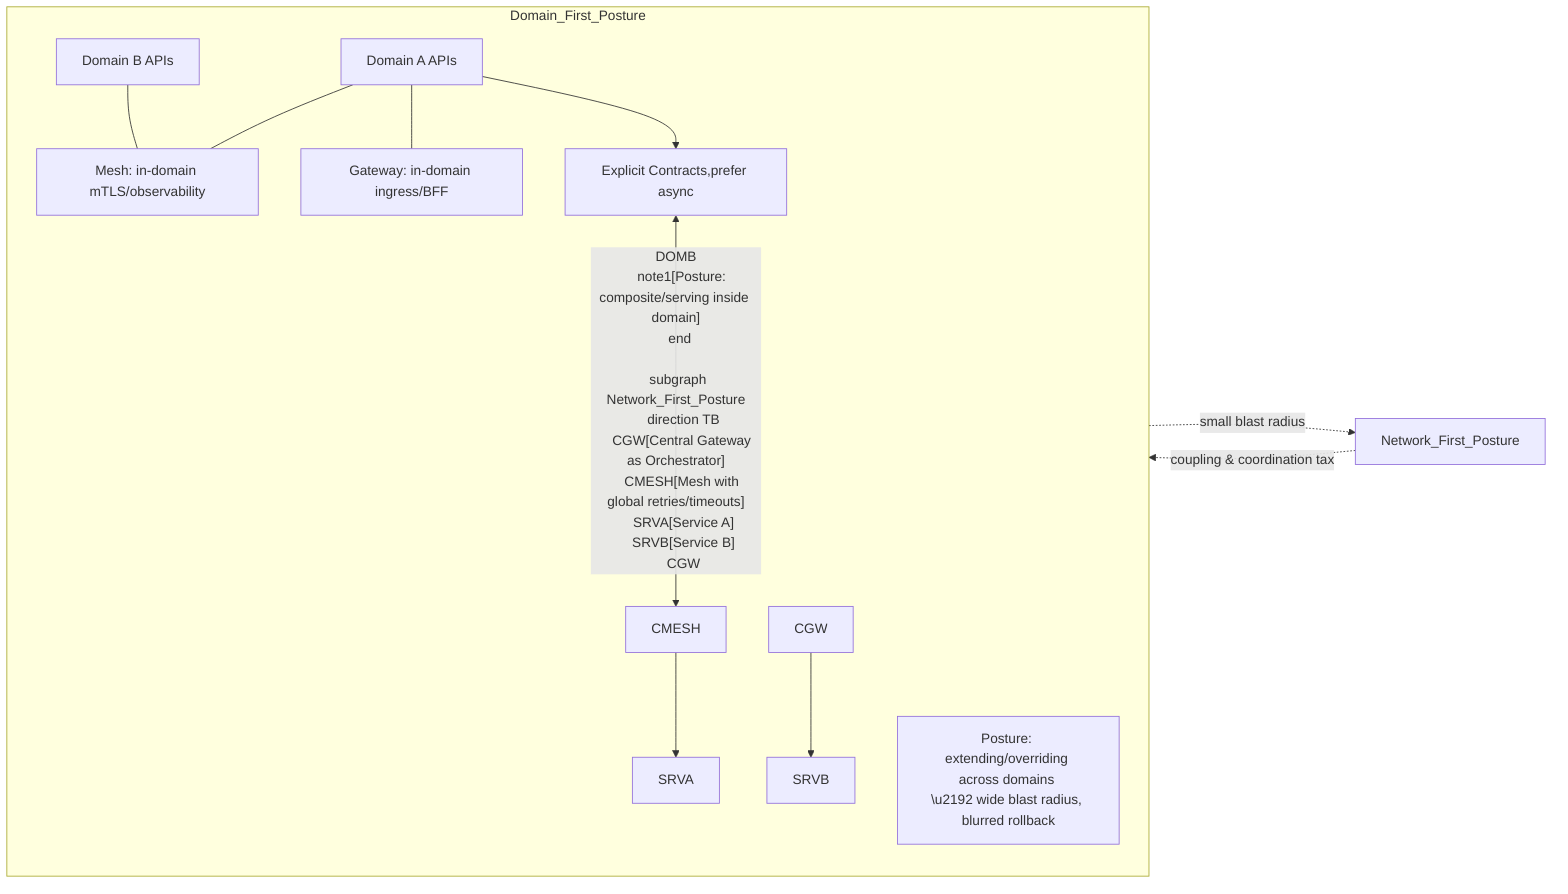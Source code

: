 flowchart LR
  subgraph Domain_First_Posture
    direction TB
    DOMA[Domain A APIs]
    DOMB[Domain B APIs]
    MESH[Mesh: in-domain mTLS/observability]
    GW[Gateway: in-domain ingress/BFF]
    CONTRACTS[Explicit Contracts,prefer async]
    DOMA --- MESH
    DOMB --- MESH
    DOMA --- GW
    DOMA --> CONTRACTS <-- DOMB
    note1[Posture: composite/serving inside domain]
  end

  subgraph Network_First_Posture
    direction TB
    CGW[Central Gateway as Orchestrator]
    CMESH[Mesh with global retries/timeouts]
    SRVA[Service A]
    SRVB[Service B]
    CGW --> CMESH --> SRVA
    CGW --> SRVB
    note2["Posture: extending/overriding across domains \n\u2192 wide blast radius, blurred rollback"]
  end

  Domain_First_Posture -. small blast radius .-> Network_First_Posture
  Network_First_Posture -. coupling & coordination tax .-> Domain_First_Posture